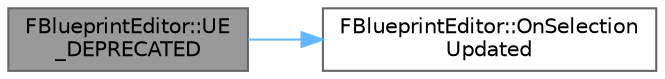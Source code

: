 digraph "FBlueprintEditor::UE_DEPRECATED"
{
 // INTERACTIVE_SVG=YES
 // LATEX_PDF_SIZE
  bgcolor="transparent";
  edge [fontname=Helvetica,fontsize=10,labelfontname=Helvetica,labelfontsize=10];
  node [fontname=Helvetica,fontsize=10,shape=box,height=0.2,width=0.4];
  rankdir="LR";
  Node1 [id="Node000001",label="FBlueprintEditor::UE\l_DEPRECATED",height=0.2,width=0.4,color="gray40", fillcolor="grey60", style="filled", fontcolor="black",tooltip="Delegate invoked when the selection is changed in the subobject editor widget."];
  Node1 -> Node2 [id="edge1_Node000001_Node000002",color="steelblue1",style="solid",tooltip=" "];
  Node2 [id="Node000002",label="FBlueprintEditor::OnSelection\lUpdated",height=0.2,width=0.4,color="grey40", fillcolor="white", style="filled",URL="$dd/d29/classFBlueprintEditor.html#aba2179e7399fbc24c971045fd2a15d6b",tooltip="Delegate invoked when the selection is changed in the subobject editor widget."];
}
